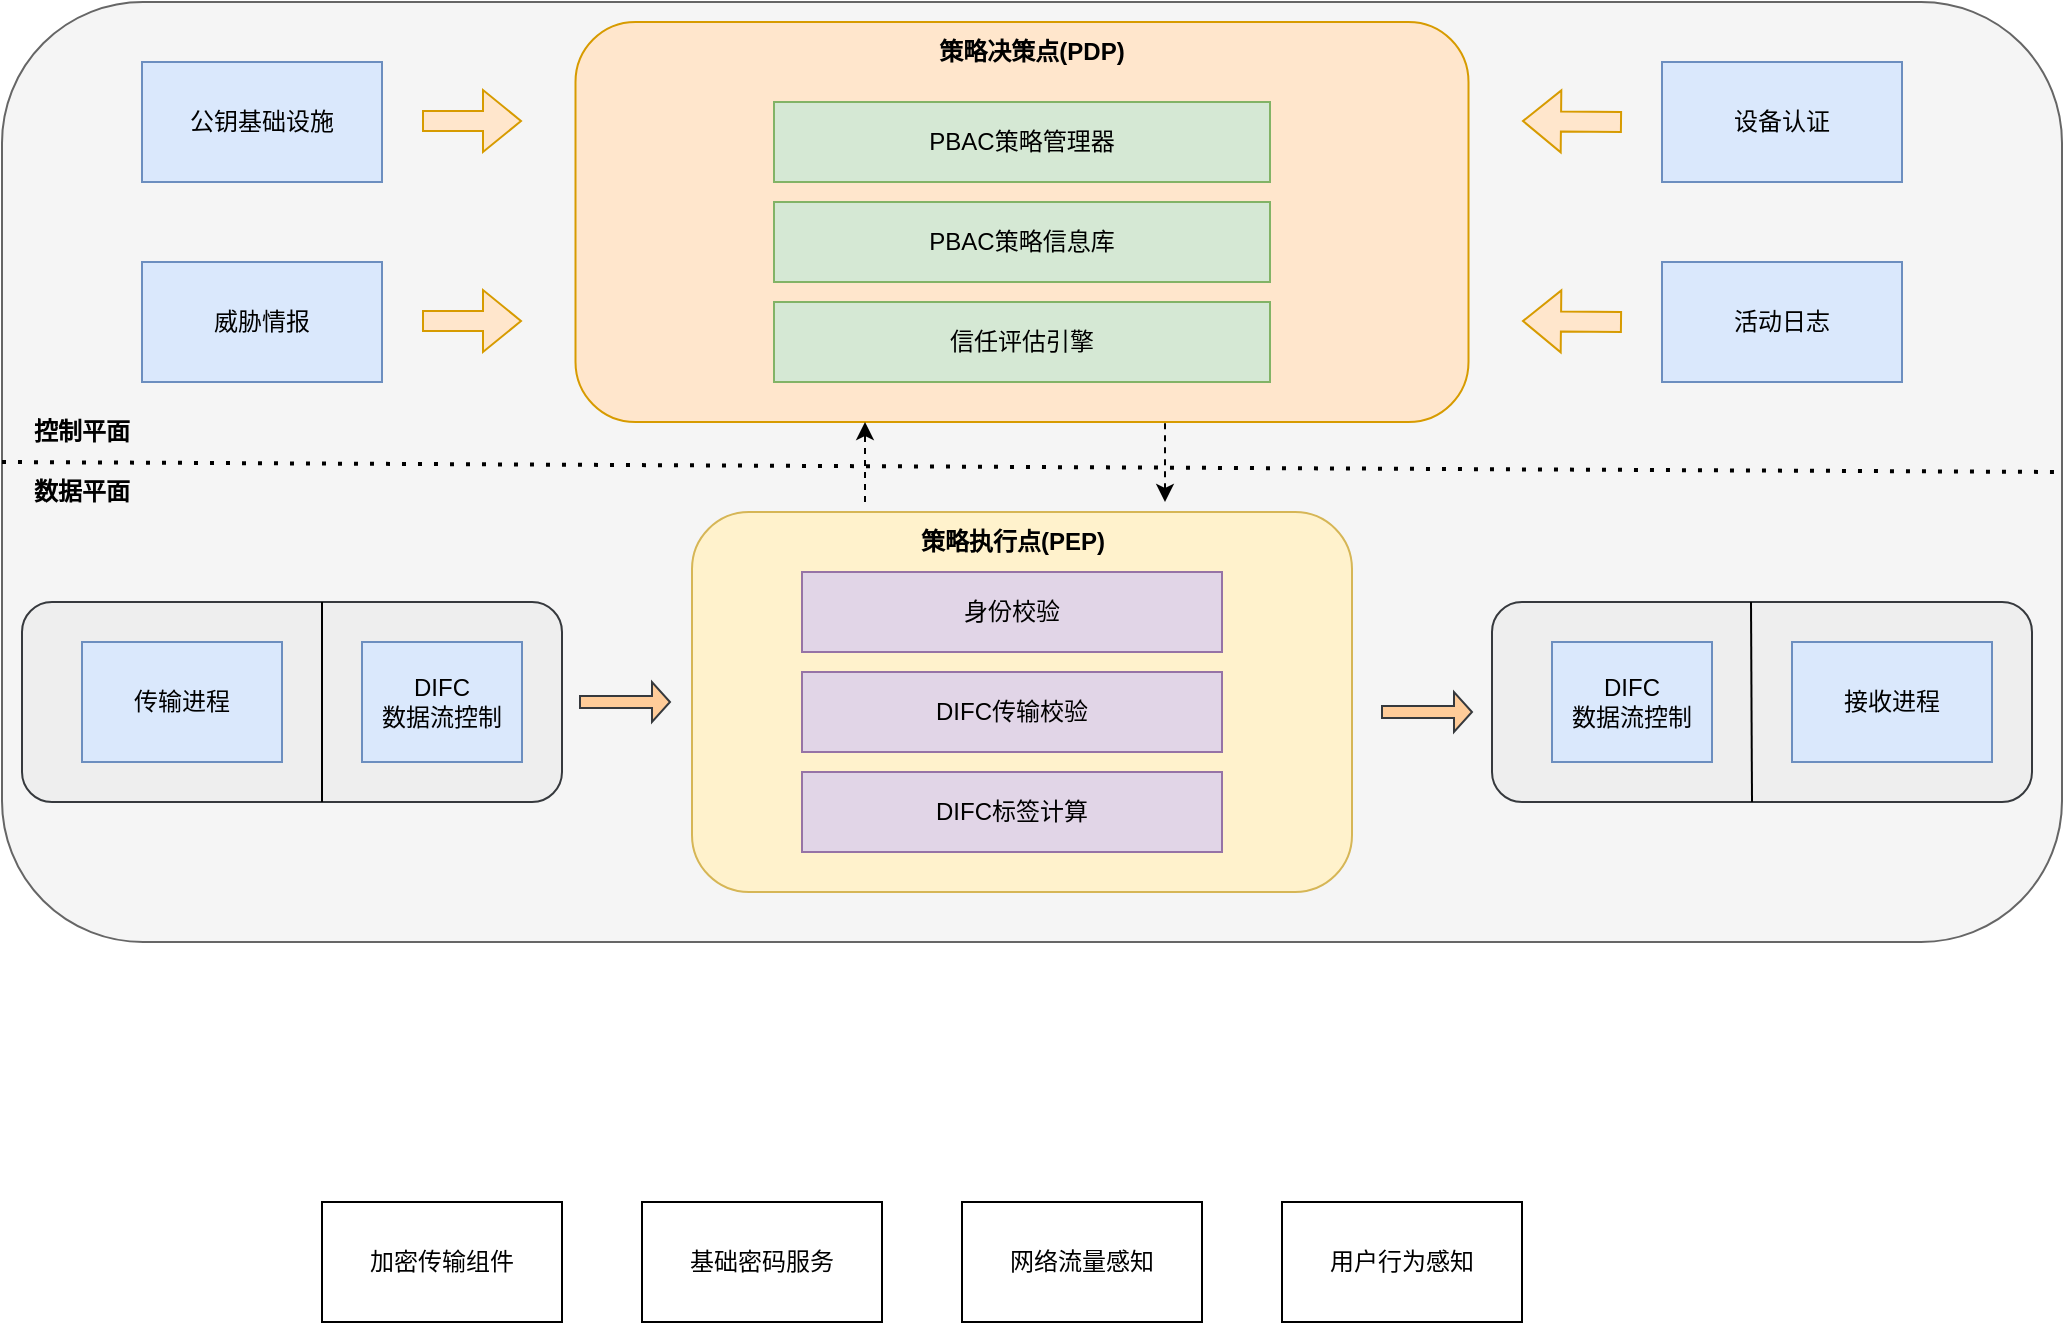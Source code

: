<mxfile version="21.1.2" type="github">
  <diagram name="第 1 页" id="Qb4k8GEXQSuuynJWTsJw">
    <mxGraphModel dx="1434" dy="788" grid="1" gridSize="10" guides="1" tooltips="1" connect="1" arrows="1" fold="1" page="1" pageScale="1" pageWidth="827" pageHeight="1169" math="0" shadow="0">
      <root>
        <mxCell id="0" />
        <mxCell id="1" parent="0" />
        <mxCell id="Vi5Gioc8bYA2O3Cc7jTk-11" value="" style="rounded=1;whiteSpace=wrap;html=1;fillColor=#f5f5f5;fontColor=#333333;strokeColor=#666666;" parent="1" vertex="1">
          <mxGeometry x="80" y="80" width="1030" height="470" as="geometry" />
        </mxCell>
        <mxCell id="Vi5Gioc8bYA2O3Cc7jTk-12" value="" style="endArrow=none;dashed=1;html=1;dashPattern=1 3;strokeWidth=2;rounded=0;entryX=1;entryY=0.5;entryDx=0;entryDy=0;" parent="1" target="Vi5Gioc8bYA2O3Cc7jTk-11" edge="1">
          <mxGeometry width="50" height="50" relative="1" as="geometry">
            <mxPoint x="80" y="310" as="sourcePoint" />
            <mxPoint x="130" y="260" as="targetPoint" />
          </mxGeometry>
        </mxCell>
        <mxCell id="Vi5Gioc8bYA2O3Cc7jTk-17" value="" style="rounded=1;whiteSpace=wrap;html=1;fillColor=#fff2cc;strokeColor=#d6b656;" parent="1" vertex="1">
          <mxGeometry x="425" y="335" width="330" height="190" as="geometry" />
        </mxCell>
        <mxCell id="Vi5Gioc8bYA2O3Cc7jTk-18" value="&lt;b&gt;策略执行点(PEP)&lt;/b&gt;" style="text;html=1;strokeColor=none;fillColor=none;align=center;verticalAlign=middle;whiteSpace=wrap;rounded=0;" parent="1" vertex="1">
          <mxGeometry x="527.5" y="335" width="115" height="30" as="geometry" />
        </mxCell>
        <mxCell id="Vi5Gioc8bYA2O3Cc7jTk-19" value="DIFC传输校验" style="rounded=0;whiteSpace=wrap;html=1;fillColor=#e1d5e7;strokeColor=#9673a6;" parent="1" vertex="1">
          <mxGeometry x="480" y="415" width="210" height="40" as="geometry" />
        </mxCell>
        <mxCell id="Vi5Gioc8bYA2O3Cc7jTk-20" value="DIFC标签计算" style="rounded=0;whiteSpace=wrap;html=1;fillColor=#e1d5e7;strokeColor=#9673a6;" parent="1" vertex="1">
          <mxGeometry x="480" y="465" width="210" height="40" as="geometry" />
        </mxCell>
        <mxCell id="Vi5Gioc8bYA2O3Cc7jTk-22" value="" style="rounded=1;whiteSpace=wrap;html=1;fillColor=#eeeeee;strokeColor=#36393d;" parent="1" vertex="1">
          <mxGeometry x="90" y="380" width="270" height="100" as="geometry" />
        </mxCell>
        <mxCell id="Vi5Gioc8bYA2O3Cc7jTk-23" value="传输进程" style="rounded=0;whiteSpace=wrap;html=1;fillColor=#dae8fc;strokeColor=#6c8ebf;" parent="1" vertex="1">
          <mxGeometry x="120" y="400" width="100" height="60" as="geometry" />
        </mxCell>
        <mxCell id="Vi5Gioc8bYA2O3Cc7jTk-24" value="DIFC&lt;br&gt;数据流控制" style="rounded=0;whiteSpace=wrap;html=1;fillColor=#dae8fc;strokeColor=#6c8ebf;" parent="1" vertex="1">
          <mxGeometry x="260" y="400" width="80" height="60" as="geometry" />
        </mxCell>
        <mxCell id="Vi5Gioc8bYA2O3Cc7jTk-26" value="" style="rounded=1;whiteSpace=wrap;html=1;fillColor=#eeeeee;strokeColor=#36393d;" parent="1" vertex="1">
          <mxGeometry x="825" y="380" width="270" height="100" as="geometry" />
        </mxCell>
        <mxCell id="Vi5Gioc8bYA2O3Cc7jTk-27" value="接收进程" style="rounded=0;whiteSpace=wrap;html=1;fillColor=#dae8fc;strokeColor=#6c8ebf;" parent="1" vertex="1">
          <mxGeometry x="975" y="400" width="100" height="60" as="geometry" />
        </mxCell>
        <mxCell id="Vi5Gioc8bYA2O3Cc7jTk-28" value="DIFC&lt;br&gt;数据流控制" style="rounded=0;whiteSpace=wrap;html=1;fillColor=#dae8fc;strokeColor=#6c8ebf;" parent="1" vertex="1">
          <mxGeometry x="855" y="400" width="80" height="60" as="geometry" />
        </mxCell>
        <mxCell id="Vi5Gioc8bYA2O3Cc7jTk-29" value="" style="rounded=1;whiteSpace=wrap;html=1;fillColor=#ffe6cc;strokeColor=#d79b00;" parent="1" vertex="1">
          <mxGeometry x="366.75" y="90" width="446.5" height="200" as="geometry" />
        </mxCell>
        <mxCell id="Vi5Gioc8bYA2O3Cc7jTk-30" value="PBAC策略管理器" style="rounded=0;whiteSpace=wrap;html=1;fillColor=#d5e8d4;strokeColor=#82b366;" parent="1" vertex="1">
          <mxGeometry x="466" y="130" width="248" height="40" as="geometry" />
        </mxCell>
        <mxCell id="Vi5Gioc8bYA2O3Cc7jTk-31" value="PBAC策略信息库" style="rounded=0;whiteSpace=wrap;html=1;fillColor=#d5e8d4;strokeColor=#82b366;" parent="1" vertex="1">
          <mxGeometry x="466" y="180" width="248" height="40" as="geometry" />
        </mxCell>
        <mxCell id="Vi5Gioc8bYA2O3Cc7jTk-32" value="信任评估引擎" style="rounded=0;whiteSpace=wrap;html=1;fillColor=#d5e8d4;strokeColor=#82b366;" parent="1" vertex="1">
          <mxGeometry x="466" y="230" width="248" height="40" as="geometry" />
        </mxCell>
        <mxCell id="Vi5Gioc8bYA2O3Cc7jTk-33" value="&lt;b&gt;策略决策点(PDP)&lt;/b&gt;" style="text;html=1;strokeColor=none;fillColor=none;align=center;verticalAlign=middle;whiteSpace=wrap;rounded=0;" parent="1" vertex="1">
          <mxGeometry x="541" y="90" width="108" height="30" as="geometry" />
        </mxCell>
        <mxCell id="Vi5Gioc8bYA2O3Cc7jTk-34" value="公钥基础设施" style="rounded=0;whiteSpace=wrap;html=1;fillColor=#dae8fc;strokeColor=#6c8ebf;" parent="1" vertex="1">
          <mxGeometry x="150" y="110" width="120" height="60" as="geometry" />
        </mxCell>
        <mxCell id="Vi5Gioc8bYA2O3Cc7jTk-35" value="威胁情报" style="rounded=0;whiteSpace=wrap;html=1;fillColor=#dae8fc;strokeColor=#6c8ebf;" parent="1" vertex="1">
          <mxGeometry x="150" y="210" width="120" height="60" as="geometry" />
        </mxCell>
        <mxCell id="Vi5Gioc8bYA2O3Cc7jTk-36" value="设备认证" style="rounded=0;whiteSpace=wrap;html=1;fillColor=#dae8fc;strokeColor=#6c8ebf;" parent="1" vertex="1">
          <mxGeometry x="910" y="110" width="120" height="60" as="geometry" />
        </mxCell>
        <mxCell id="Vi5Gioc8bYA2O3Cc7jTk-37" value="活动日志" style="rounded=0;whiteSpace=wrap;html=1;fillColor=#dae8fc;strokeColor=#6c8ebf;" parent="1" vertex="1">
          <mxGeometry x="910" y="210" width="120" height="60" as="geometry" />
        </mxCell>
        <mxCell id="Vi5Gioc8bYA2O3Cc7jTk-38" value="" style="shape=flexArrow;endArrow=classic;html=1;rounded=0;fillColor=#ffe6cc;strokeColor=#d79b00;" parent="1" edge="1">
          <mxGeometry width="50" height="50" relative="1" as="geometry">
            <mxPoint x="290" y="139.5" as="sourcePoint" />
            <mxPoint x="340" y="139.5" as="targetPoint" />
          </mxGeometry>
        </mxCell>
        <mxCell id="Vi5Gioc8bYA2O3Cc7jTk-39" value="" style="shape=flexArrow;endArrow=classic;html=1;rounded=0;fillColor=#ffe6cc;strokeColor=#d79b00;" parent="1" edge="1">
          <mxGeometry width="50" height="50" relative="1" as="geometry">
            <mxPoint x="290" y="239.5" as="sourcePoint" />
            <mxPoint x="340" y="239.5" as="targetPoint" />
          </mxGeometry>
        </mxCell>
        <mxCell id="Vi5Gioc8bYA2O3Cc7jTk-40" value="" style="shape=flexArrow;endArrow=classic;html=1;rounded=0;fillColor=#ffe6cc;strokeColor=#d79b00;" parent="1" edge="1">
          <mxGeometry width="50" height="50" relative="1" as="geometry">
            <mxPoint x="890" y="140" as="sourcePoint" />
            <mxPoint x="840" y="139.5" as="targetPoint" />
          </mxGeometry>
        </mxCell>
        <mxCell id="Vi5Gioc8bYA2O3Cc7jTk-41" value="" style="shape=flexArrow;endArrow=classic;html=1;rounded=0;fillColor=#ffe6cc;strokeColor=#d79b00;" parent="1" edge="1">
          <mxGeometry width="50" height="50" relative="1" as="geometry">
            <mxPoint x="890" y="240" as="sourcePoint" />
            <mxPoint x="840" y="239.5" as="targetPoint" />
          </mxGeometry>
        </mxCell>
        <mxCell id="Vi5Gioc8bYA2O3Cc7jTk-44" value="" style="endArrow=classic;html=1;rounded=0;dashed=1;" parent="1" edge="1">
          <mxGeometry width="50" height="50" relative="1" as="geometry">
            <mxPoint x="511.5" y="330" as="sourcePoint" />
            <mxPoint x="511.5" y="290" as="targetPoint" />
          </mxGeometry>
        </mxCell>
        <mxCell id="Vi5Gioc8bYA2O3Cc7jTk-45" value="" style="endArrow=none;html=1;rounded=0;endFill=0;startArrow=classic;startFill=1;dashed=1;" parent="1" edge="1">
          <mxGeometry width="50" height="50" relative="1" as="geometry">
            <mxPoint x="661.5" y="330" as="sourcePoint" />
            <mxPoint x="661.5" y="290" as="targetPoint" />
          </mxGeometry>
        </mxCell>
        <mxCell id="Vi5Gioc8bYA2O3Cc7jTk-46" value="" style="endArrow=none;html=1;rounded=0;" parent="1" edge="1">
          <mxGeometry width="50" height="50" relative="1" as="geometry">
            <mxPoint x="240" y="480" as="sourcePoint" />
            <mxPoint x="240" y="380" as="targetPoint" />
          </mxGeometry>
        </mxCell>
        <mxCell id="Vi5Gioc8bYA2O3Cc7jTk-47" value="" style="endArrow=none;html=1;rounded=0;" parent="1" edge="1">
          <mxGeometry width="50" height="50" relative="1" as="geometry">
            <mxPoint x="955" y="480" as="sourcePoint" />
            <mxPoint x="954.5" y="380" as="targetPoint" />
          </mxGeometry>
        </mxCell>
        <mxCell id="Vi5Gioc8bYA2O3Cc7jTk-48" value="身份校验" style="rounded=0;whiteSpace=wrap;html=1;fillColor=#e1d5e7;strokeColor=#9673a6;" parent="1" vertex="1">
          <mxGeometry x="480" y="365" width="210" height="40" as="geometry" />
        </mxCell>
        <mxCell id="Vi5Gioc8bYA2O3Cc7jTk-49" value="&lt;b&gt;数据平面&lt;/b&gt;" style="text;html=1;strokeColor=none;fillColor=none;align=center;verticalAlign=middle;whiteSpace=wrap;rounded=0;" parent="1" vertex="1">
          <mxGeometry x="90" y="310" width="60" height="30" as="geometry" />
        </mxCell>
        <mxCell id="Vi5Gioc8bYA2O3Cc7jTk-50" value="&lt;b&gt;控制平面&lt;/b&gt;" style="text;html=1;strokeColor=none;fillColor=none;align=center;verticalAlign=middle;whiteSpace=wrap;rounded=0;" parent="1" vertex="1">
          <mxGeometry x="90" y="280" width="60" height="30" as="geometry" />
        </mxCell>
        <mxCell id="Vi5Gioc8bYA2O3Cc7jTk-51" value="" style="shape=singleArrow;whiteSpace=wrap;html=1;fillColor=#ffcc99;strokeColor=#36393d;" parent="1" vertex="1">
          <mxGeometry x="369" y="420" width="45" height="20" as="geometry" />
        </mxCell>
        <mxCell id="Vi5Gioc8bYA2O3Cc7jTk-53" value="" style="shape=singleArrow;whiteSpace=wrap;html=1;fillColor=#ffcc99;strokeColor=#36393d;" parent="1" vertex="1">
          <mxGeometry x="770" y="425" width="45" height="20" as="geometry" />
        </mxCell>
        <mxCell id="_wskHrpKUXCw48Zkjpye-1" value="加密传输组件" style="rounded=0;whiteSpace=wrap;html=1;" vertex="1" parent="1">
          <mxGeometry x="240" y="680" width="120" height="60" as="geometry" />
        </mxCell>
        <mxCell id="_wskHrpKUXCw48Zkjpye-2" value="基础密码服务" style="rounded=0;whiteSpace=wrap;html=1;" vertex="1" parent="1">
          <mxGeometry x="400" y="680" width="120" height="60" as="geometry" />
        </mxCell>
        <mxCell id="_wskHrpKUXCw48Zkjpye-3" value="网络流量感知" style="rounded=0;whiteSpace=wrap;html=1;" vertex="1" parent="1">
          <mxGeometry x="560" y="680" width="120" height="60" as="geometry" />
        </mxCell>
        <mxCell id="_wskHrpKUXCw48Zkjpye-4" value="用户行为感知" style="rounded=0;whiteSpace=wrap;html=1;" vertex="1" parent="1">
          <mxGeometry x="720" y="680" width="120" height="60" as="geometry" />
        </mxCell>
      </root>
    </mxGraphModel>
  </diagram>
</mxfile>
